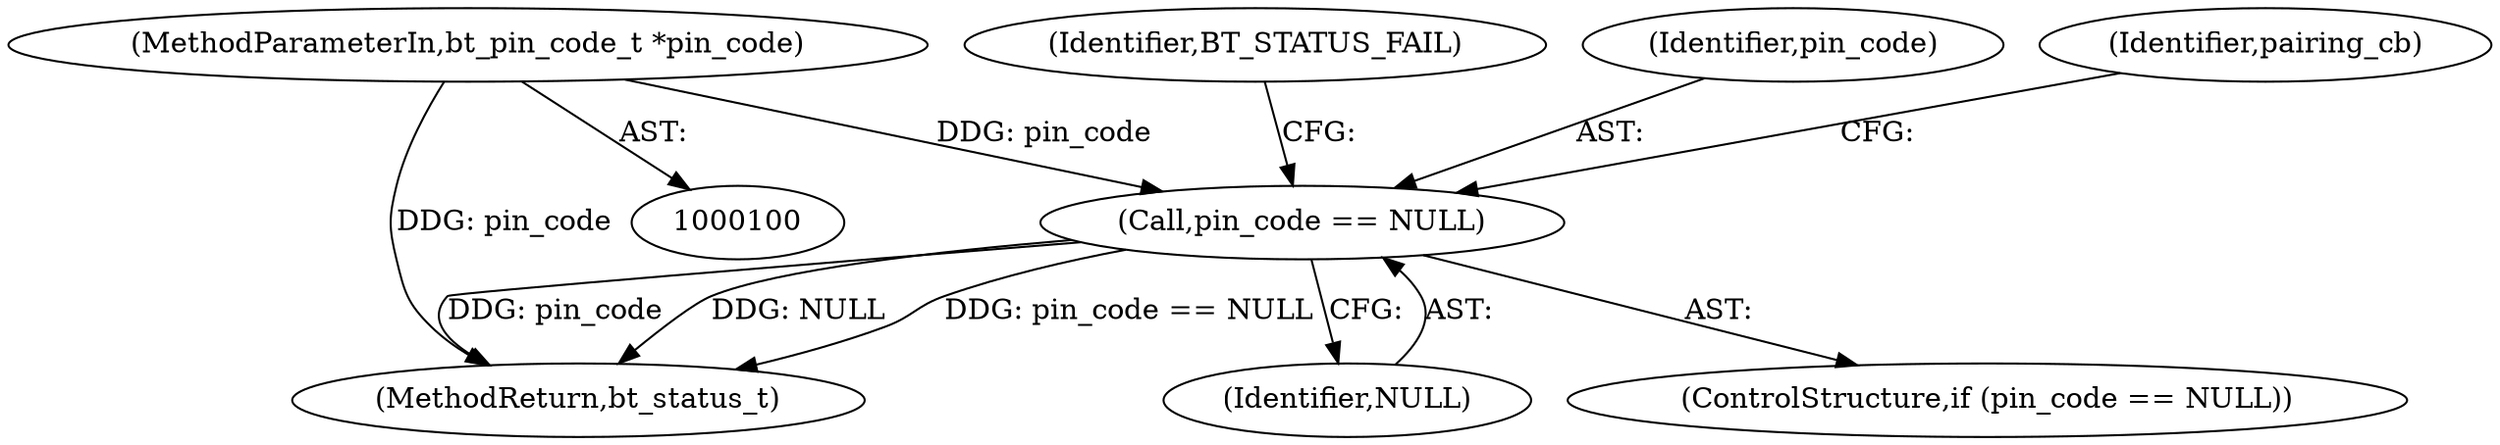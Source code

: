 digraph "0_Android_9b534de2aca5d790c2a1c4d76b545f16137d95dd@pointer" {
"1000104" [label="(MethodParameterIn,bt_pin_code_t *pin_code)"];
"1000111" [label="(Call,pin_code == NULL)"];
"1000115" [label="(Identifier,BT_STATUS_FAIL)"];
"1000112" [label="(Identifier,pin_code)"];
"1000110" [label="(ControlStructure,if (pin_code == NULL))"];
"1000111" [label="(Call,pin_code == NULL)"];
"1000187" [label="(MethodReturn,bt_status_t)"];
"1000104" [label="(MethodParameterIn,bt_pin_code_t *pin_code)"];
"1000118" [label="(Identifier,pairing_cb)"];
"1000113" [label="(Identifier,NULL)"];
"1000104" -> "1000100"  [label="AST: "];
"1000104" -> "1000187"  [label="DDG: pin_code"];
"1000104" -> "1000111"  [label="DDG: pin_code"];
"1000111" -> "1000110"  [label="AST: "];
"1000111" -> "1000113"  [label="CFG: "];
"1000112" -> "1000111"  [label="AST: "];
"1000113" -> "1000111"  [label="AST: "];
"1000115" -> "1000111"  [label="CFG: "];
"1000118" -> "1000111"  [label="CFG: "];
"1000111" -> "1000187"  [label="DDG: pin_code"];
"1000111" -> "1000187"  [label="DDG: NULL"];
"1000111" -> "1000187"  [label="DDG: pin_code == NULL"];
}
